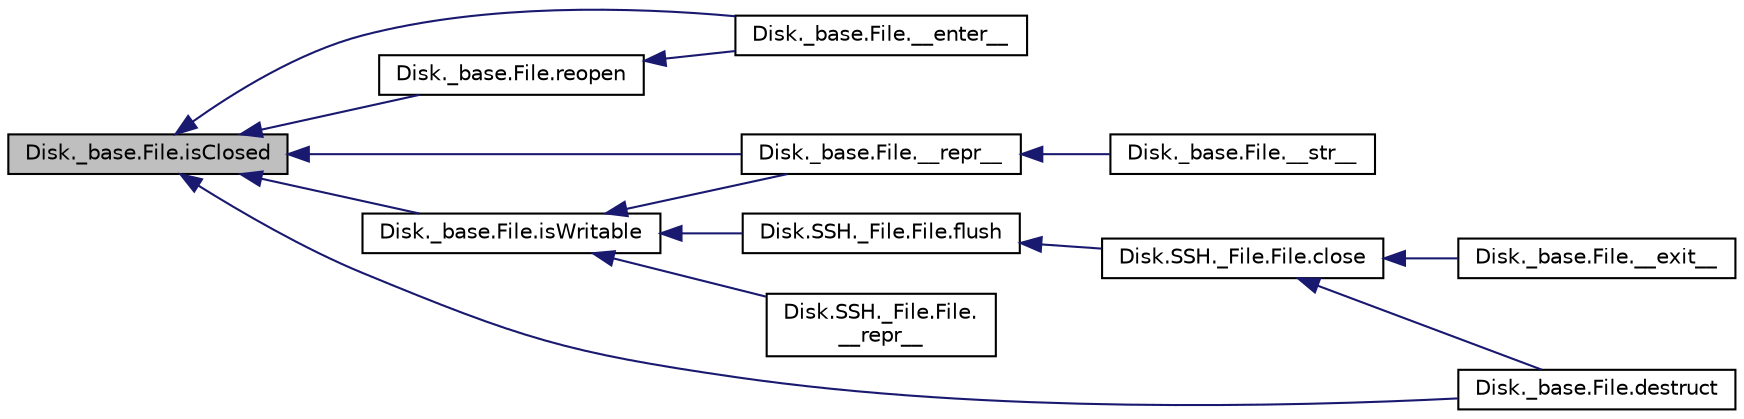 digraph "Disk._base.File.isClosed"
{
 // INTERACTIVE_SVG=YES
  bgcolor="transparent";
  edge [fontname="Helvetica",fontsize="10",labelfontname="Helvetica",labelfontsize="10"];
  node [fontname="Helvetica",fontsize="10",shape=record];
  rankdir="LR";
  Node1 [label="Disk._base.File.isClosed",height=0.2,width=0.4,color="black", fillcolor="grey75", style="filled" fontcolor="black"];
  Node1 -> Node2 [dir="back",color="midnightblue",fontsize="10",style="solid",fontname="Helvetica"];
  Node2 [label="Disk._base.File.__repr__",height=0.2,width=0.4,color="black",URL="$class_disk_1_1__base_1_1_file.html#aa6035675eda3f591d6a7404e07453816"];
  Node2 -> Node3 [dir="back",color="midnightblue",fontsize="10",style="solid",fontname="Helvetica"];
  Node3 [label="Disk._base.File.__str__",height=0.2,width=0.4,color="black",URL="$class_disk_1_1__base_1_1_file.html#afecee354ca982223e41d25bf0910d8f2"];
  Node1 -> Node4 [dir="back",color="midnightblue",fontsize="10",style="solid",fontname="Helvetica"];
  Node4 [label="Disk._base.File.__enter__",height=0.2,width=0.4,color="black",URL="$class_disk_1_1__base_1_1_file.html#a91270d2ecba3b573d24b79e7a25c6b58"];
  Node1 -> Node5 [dir="back",color="midnightblue",fontsize="10",style="solid",fontname="Helvetica"];
  Node5 [label="Disk._base.File.isWritable",height=0.2,width=0.4,color="black",URL="$class_disk_1_1__base_1_1_file.html#af4a79b03f7f30ffdf6be32aaa025f9aa"];
  Node5 -> Node2 [dir="back",color="midnightblue",fontsize="10",style="solid",fontname="Helvetica"];
  Node5 -> Node6 [dir="back",color="midnightblue",fontsize="10",style="solid",fontname="Helvetica"];
  Node6 [label="Disk.SSH._File.File.\l__repr__",height=0.2,width=0.4,color="black",URL="$class_disk_1_1_s_s_h_1_1___file_1_1_file.html#aa2cb1ac59649f601a1c209b425923f38"];
  Node5 -> Node7 [dir="back",color="midnightblue",fontsize="10",style="solid",fontname="Helvetica"];
  Node7 [label="Disk.SSH._File.File.flush",height=0.2,width=0.4,color="black",URL="$class_disk_1_1_s_s_h_1_1___file_1_1_file.html#a2b8fa9d0d909bb45c91d589d2e0cf6d3",tooltip="Uploads the file if changed."];
  Node7 -> Node8 [dir="back",color="midnightblue",fontsize="10",style="solid",fontname="Helvetica"];
  Node8 [label="Disk.SSH._File.File.close",height=0.2,width=0.4,color="black",URL="$class_disk_1_1_s_s_h_1_1___file_1_1_file.html#a78a57bc0b49bb00fe9672e04fba5661c"];
  Node8 -> Node9 [dir="back",color="midnightblue",fontsize="10",style="solid",fontname="Helvetica"];
  Node9 [label="Disk._base.File.__exit__",height=0.2,width=0.4,color="black",URL="$class_disk_1_1__base_1_1_file.html#ad9e735b15b84fb029c777c9f48e30295"];
  Node8 -> Node10 [dir="back",color="midnightblue",fontsize="10",style="solid",fontname="Helvetica"];
  Node10 [label="Disk._base.File.destruct",height=0.2,width=0.4,color="black",URL="$class_disk_1_1__base_1_1_file.html#ababdfcceed76d07a67803fb4b7272e4d"];
  Node1 -> Node11 [dir="back",color="midnightblue",fontsize="10",style="solid",fontname="Helvetica"];
  Node11 [label="Disk._base.File.reopen",height=0.2,width=0.4,color="black",URL="$class_disk_1_1__base_1_1_file.html#addb4e95daa21c36c5bf6d30e7ea29e0e"];
  Node11 -> Node4 [dir="back",color="midnightblue",fontsize="10",style="solid",fontname="Helvetica"];
  Node1 -> Node10 [dir="back",color="midnightblue",fontsize="10",style="solid",fontname="Helvetica"];
}
